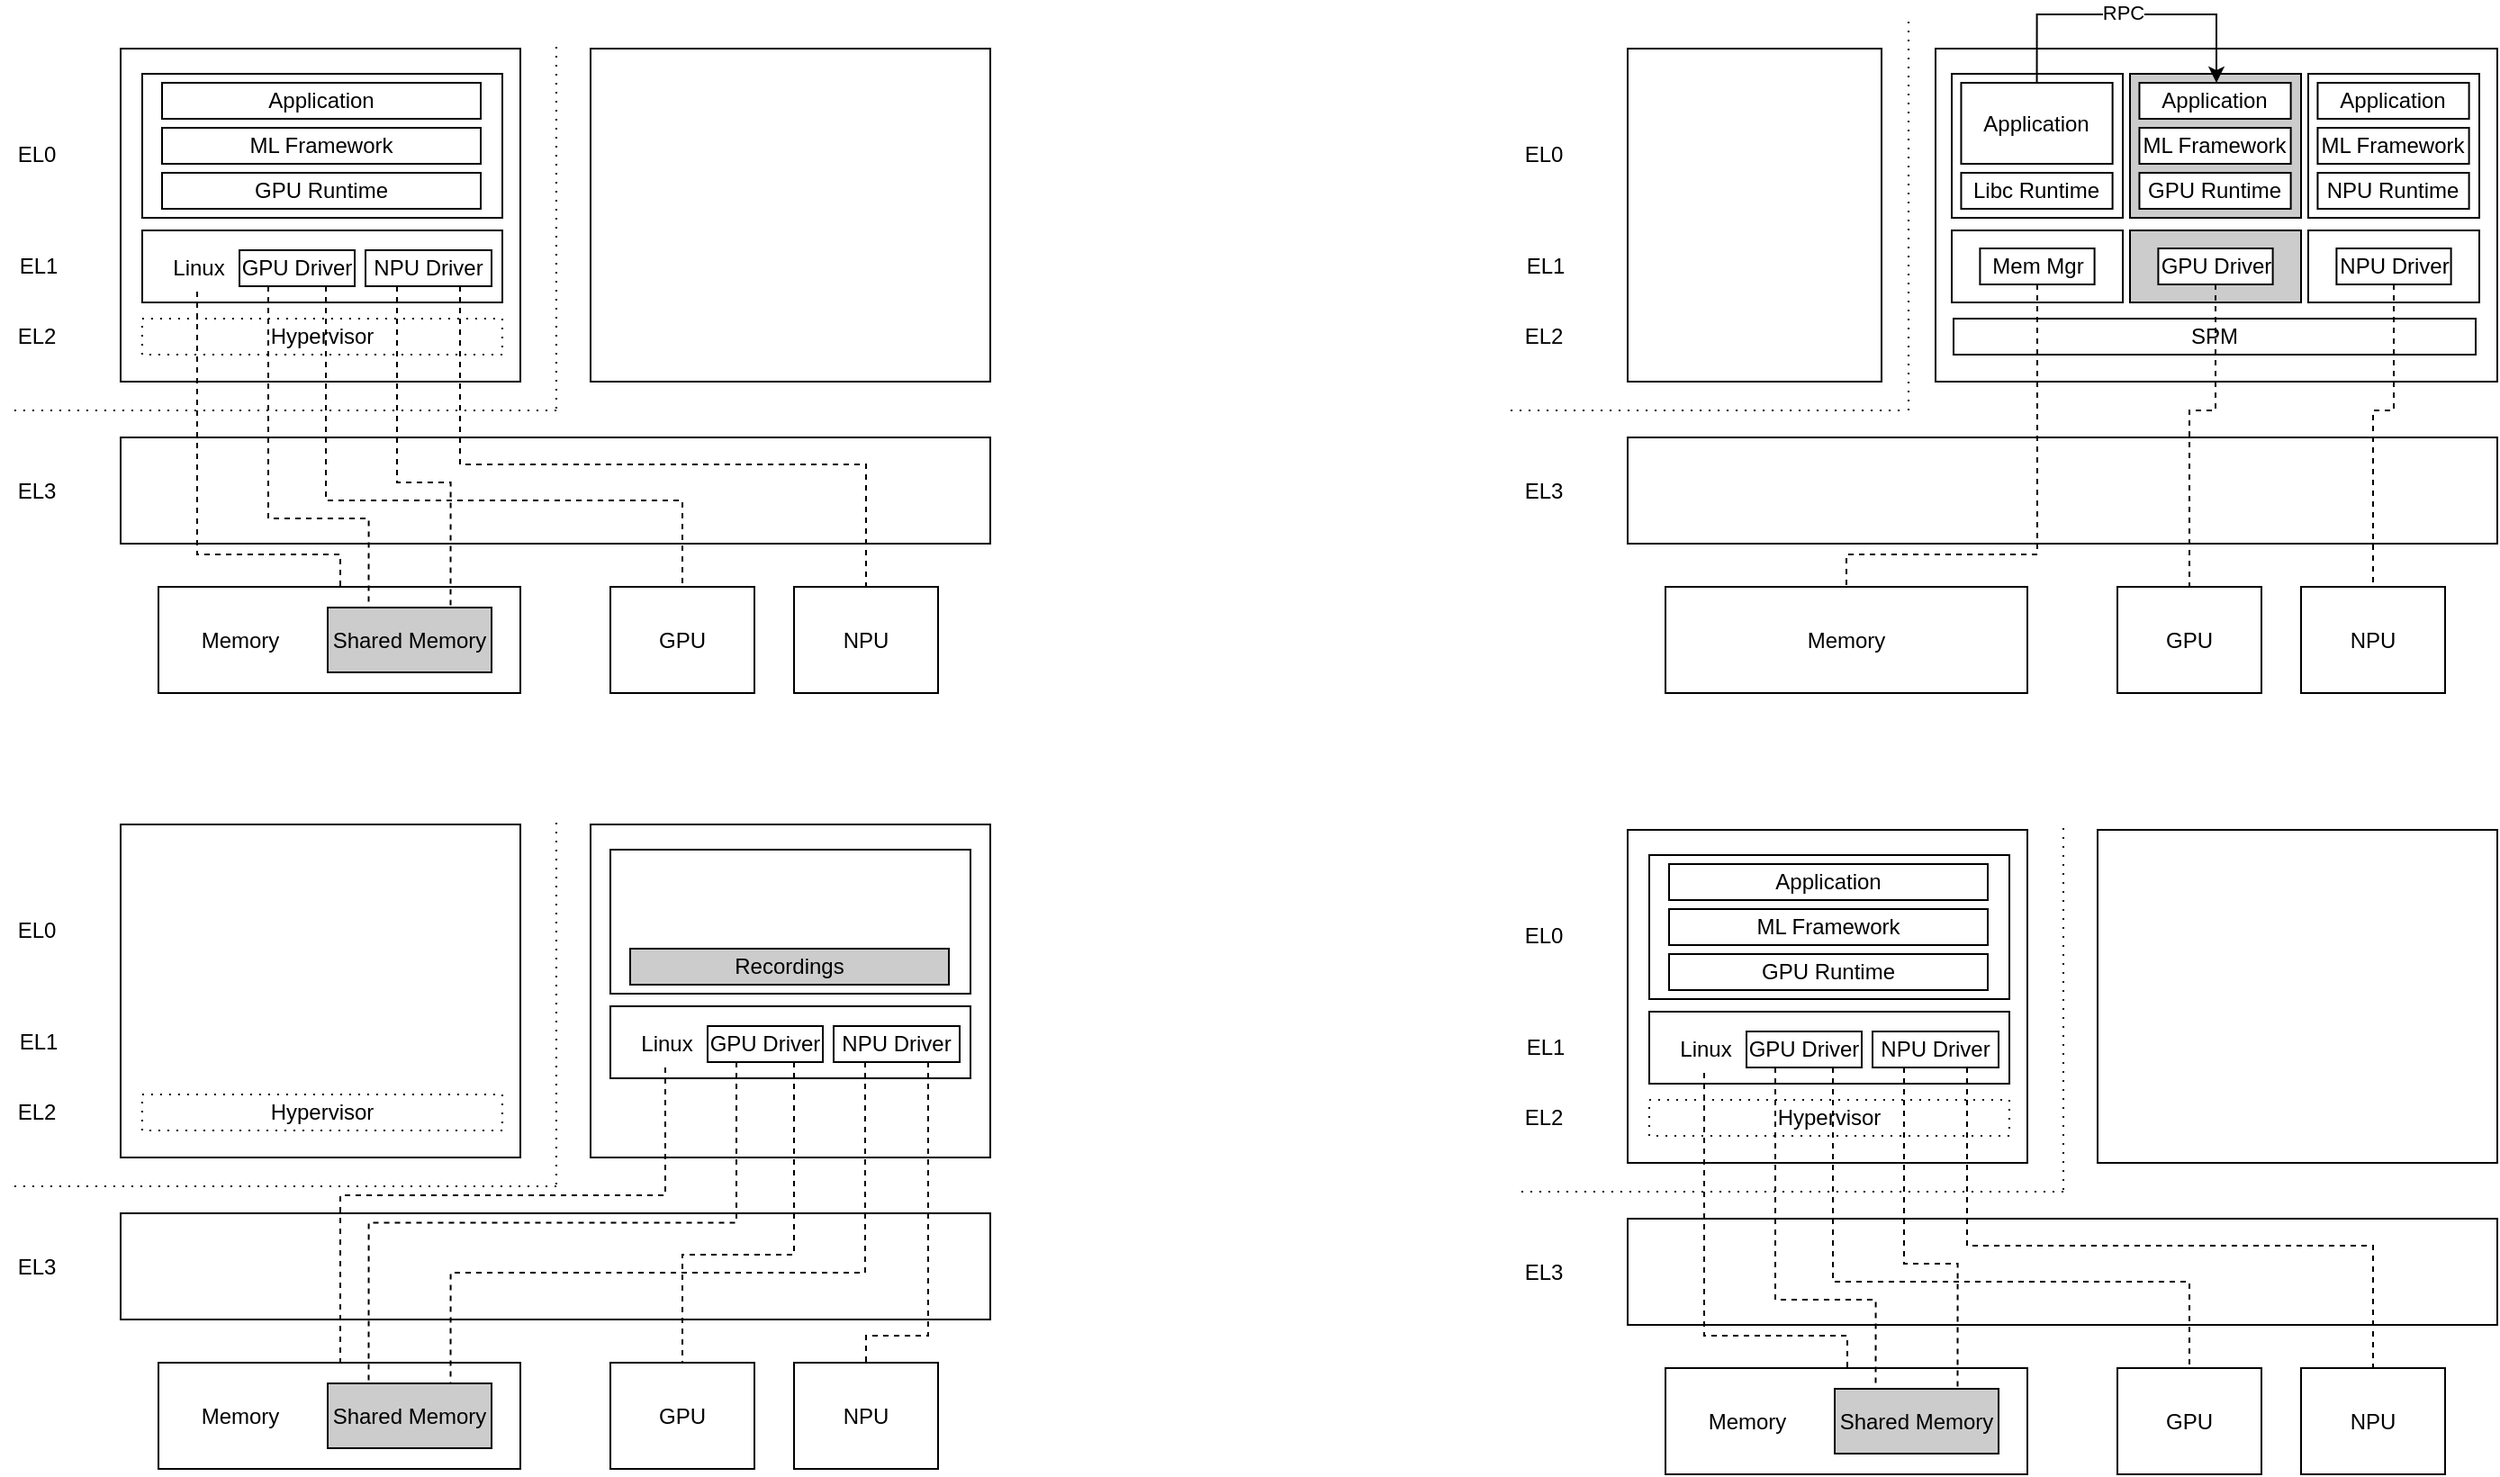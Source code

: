 <mxfile version="24.0.7" type="github">
  <diagram name="第 1 页" id="BE_PAi5nMcG8C3IbTK2u">
    <mxGraphModel dx="607" dy="759" grid="0" gridSize="10" guides="1" tooltips="1" connect="1" arrows="1" fold="1" page="1" pageScale="1" pageWidth="827" pageHeight="1169" math="0" shadow="0">
      <root>
        <mxCell id="0" />
        <mxCell id="1" parent="0" />
        <mxCell id="-0u8-a2et9ouTV1f9GOQ-1" value="" style="rounded=0;whiteSpace=wrap;html=1;" vertex="1" parent="1">
          <mxGeometry x="1180" y="39" width="222" height="185" as="geometry" />
        </mxCell>
        <mxCell id="-0u8-a2et9ouTV1f9GOQ-2" value="" style="rounded=0;whiteSpace=wrap;html=1;" vertex="1" parent="1">
          <mxGeometry x="919" y="39" width="222" height="185" as="geometry" />
        </mxCell>
        <mxCell id="-0u8-a2et9ouTV1f9GOQ-3" value="" style="rounded=0;whiteSpace=wrap;html=1;" vertex="1" parent="1">
          <mxGeometry x="931" y="140" width="200" height="40" as="geometry" />
        </mxCell>
        <mxCell id="-0u8-a2et9ouTV1f9GOQ-4" value="" style="rounded=0;whiteSpace=wrap;html=1;" vertex="1" parent="1">
          <mxGeometry x="931" y="53" width="200" height="80" as="geometry" />
        </mxCell>
        <mxCell id="-0u8-a2et9ouTV1f9GOQ-5" value="GPU Driver" style="rounded=0;whiteSpace=wrap;html=1;fillStyle=auto;fillColor=#FFFFFF;" vertex="1" parent="1">
          <mxGeometry x="985" y="151" width="64" height="20" as="geometry" />
        </mxCell>
        <mxCell id="-0u8-a2et9ouTV1f9GOQ-6" value="EL1" style="text;html=1;align=center;verticalAlign=middle;resizable=0;points=[];autosize=1;strokeColor=none;fillColor=none;rounded=0;" vertex="1" parent="1">
          <mxGeometry x="852.5" y="145" width="40" height="30" as="geometry" />
        </mxCell>
        <mxCell id="-0u8-a2et9ouTV1f9GOQ-7" value="EL0" style="text;html=1;align=center;verticalAlign=middle;resizable=0;points=[];autosize=1;strokeColor=none;fillColor=none;rounded=0;" vertex="1" parent="1">
          <mxGeometry x="852" y="83" width="40" height="30" as="geometry" />
        </mxCell>
        <mxCell id="-0u8-a2et9ouTV1f9GOQ-8" value="Hypervisor" style="rounded=0;whiteSpace=wrap;html=1;dashed=1;dashPattern=1 4;" vertex="1" parent="1">
          <mxGeometry x="931" y="189" width="200" height="20" as="geometry" />
        </mxCell>
        <mxCell id="-0u8-a2et9ouTV1f9GOQ-9" value="EL2" style="text;html=1;align=center;verticalAlign=middle;resizable=0;points=[];autosize=1;strokeColor=none;fillColor=none;rounded=0;" vertex="1" parent="1">
          <mxGeometry x="852" y="184" width="40" height="30" as="geometry" />
        </mxCell>
        <mxCell id="-0u8-a2et9ouTV1f9GOQ-10" value="EL3" style="text;html=1;align=center;verticalAlign=middle;resizable=0;points=[];autosize=1;strokeColor=none;fillColor=none;rounded=0;" vertex="1" parent="1">
          <mxGeometry x="852" y="269.5" width="40" height="30" as="geometry" />
        </mxCell>
        <mxCell id="-0u8-a2et9ouTV1f9GOQ-11" value="ML Framework" style="rounded=0;whiteSpace=wrap;html=1;fillStyle=auto;fillColor=#FFFFFF;" vertex="1" parent="1">
          <mxGeometry x="942" y="83" width="177" height="20" as="geometry" />
        </mxCell>
        <mxCell id="-0u8-a2et9ouTV1f9GOQ-12" value="GPU Runtime" style="rounded=0;whiteSpace=wrap;html=1;fillStyle=auto;fillColor=#FFFFFF;" vertex="1" parent="1">
          <mxGeometry x="942" y="108" width="177" height="20" as="geometry" />
        </mxCell>
        <mxCell id="-0u8-a2et9ouTV1f9GOQ-13" value="Application" style="rounded=0;whiteSpace=wrap;html=1;fillStyle=auto;fillColor=#FFFFFF;" vertex="1" parent="1">
          <mxGeometry x="942" y="58" width="177" height="20" as="geometry" />
        </mxCell>
        <mxCell id="-0u8-a2et9ouTV1f9GOQ-14" value="" style="rounded=0;whiteSpace=wrap;html=1;" vertex="1" parent="1">
          <mxGeometry x="919" y="255" width="483" height="59" as="geometry" />
        </mxCell>
        <mxCell id="-0u8-a2et9ouTV1f9GOQ-15" value="" style="rounded=0;whiteSpace=wrap;html=1;" vertex="1" parent="1">
          <mxGeometry x="940" y="338" width="201" height="59" as="geometry" />
        </mxCell>
        <mxCell id="-0u8-a2et9ouTV1f9GOQ-16" value="GPU" style="rounded=0;whiteSpace=wrap;html=1;" vertex="1" parent="1">
          <mxGeometry x="1191" y="338" width="80" height="59" as="geometry" />
        </mxCell>
        <mxCell id="-0u8-a2et9ouTV1f9GOQ-17" value="NPU" style="rounded=0;whiteSpace=wrap;html=1;" vertex="1" parent="1">
          <mxGeometry x="1293" y="338" width="80" height="59" as="geometry" />
        </mxCell>
        <mxCell id="-0u8-a2et9ouTV1f9GOQ-33" style="edgeStyle=orthogonalEdgeStyle;rounded=0;orthogonalLoop=1;jettySize=auto;html=1;dashed=1;endArrow=none;endFill=0;" edge="1" parent="1" source="-0u8-a2et9ouTV1f9GOQ-34" target="-0u8-a2et9ouTV1f9GOQ-15">
          <mxGeometry relative="1" as="geometry">
            <Array as="points">
              <mxPoint x="962" y="320" />
              <mxPoint x="1041" y="320" />
            </Array>
          </mxGeometry>
        </mxCell>
        <mxCell id="-0u8-a2et9ouTV1f9GOQ-34" value="Linux" style="text;html=1;align=center;verticalAlign=middle;resizable=0;points=[];autosize=1;strokeColor=none;fillColor=none;rounded=0;" vertex="1" parent="1">
          <mxGeometry x="938" y="148" width="47" height="26" as="geometry" />
        </mxCell>
        <mxCell id="-0u8-a2et9ouTV1f9GOQ-36" style="edgeStyle=orthogonalEdgeStyle;rounded=0;orthogonalLoop=1;jettySize=auto;html=1;dashed=1;endArrow=none;endFill=0;exitX=0.75;exitY=1;exitDx=0;exitDy=0;" edge="1" parent="1" source="-0u8-a2et9ouTV1f9GOQ-77" target="-0u8-a2et9ouTV1f9GOQ-17">
          <mxGeometry relative="1" as="geometry">
            <Array as="points">
              <mxPoint x="1108" y="270" />
              <mxPoint x="1333" y="270" />
            </Array>
            <mxPoint x="1343.5" y="170" as="sourcePoint" />
          </mxGeometry>
        </mxCell>
        <mxCell id="-0u8-a2et9ouTV1f9GOQ-37" value="" style="endArrow=none;dashed=1;html=1;rounded=0;dashPattern=1 4;" edge="1" parent="1">
          <mxGeometry width="50" height="50" relative="1" as="geometry">
            <mxPoint x="1161" y="239" as="sourcePoint" />
            <mxPoint x="1161" y="36" as="targetPoint" />
          </mxGeometry>
        </mxCell>
        <mxCell id="-0u8-a2et9ouTV1f9GOQ-38" value="" style="endArrow=none;dashed=1;html=1;rounded=0;dashPattern=1 4;" edge="1" parent="1">
          <mxGeometry width="50" height="50" relative="1" as="geometry">
            <mxPoint x="1161" y="240" as="sourcePoint" />
            <mxPoint x="859" y="240" as="targetPoint" />
          </mxGeometry>
        </mxCell>
        <mxCell id="-0u8-a2et9ouTV1f9GOQ-39" value="" style="rounded=0;whiteSpace=wrap;html=1;" vertex="1" parent="1">
          <mxGeometry x="1927" y="39" width="312" height="185" as="geometry" />
        </mxCell>
        <mxCell id="-0u8-a2et9ouTV1f9GOQ-40" value="" style="rounded=0;whiteSpace=wrap;html=1;" vertex="1" parent="1">
          <mxGeometry x="1756" y="39" width="141" height="185" as="geometry" />
        </mxCell>
        <mxCell id="-0u8-a2et9ouTV1f9GOQ-44" value="EL1" style="text;html=1;align=center;verticalAlign=middle;resizable=0;points=[];autosize=1;strokeColor=none;fillColor=none;rounded=0;" vertex="1" parent="1">
          <mxGeometry x="1689.5" y="145" width="40" height="30" as="geometry" />
        </mxCell>
        <mxCell id="-0u8-a2et9ouTV1f9GOQ-45" value="EL0" style="text;html=1;align=center;verticalAlign=middle;resizable=0;points=[];autosize=1;strokeColor=none;fillColor=none;rounded=0;" vertex="1" parent="1">
          <mxGeometry x="1689" y="83" width="40" height="30" as="geometry" />
        </mxCell>
        <mxCell id="-0u8-a2et9ouTV1f9GOQ-47" value="EL2" style="text;html=1;align=center;verticalAlign=middle;resizable=0;points=[];autosize=1;strokeColor=none;fillColor=none;rounded=0;" vertex="1" parent="1">
          <mxGeometry x="1689" y="184" width="40" height="30" as="geometry" />
        </mxCell>
        <mxCell id="-0u8-a2et9ouTV1f9GOQ-48" value="EL3" style="text;html=1;align=center;verticalAlign=middle;resizable=0;points=[];autosize=1;strokeColor=none;fillColor=none;rounded=0;" vertex="1" parent="1">
          <mxGeometry x="1689" y="269.5" width="40" height="30" as="geometry" />
        </mxCell>
        <mxCell id="-0u8-a2et9ouTV1f9GOQ-52" value="" style="rounded=0;whiteSpace=wrap;html=1;" vertex="1" parent="1">
          <mxGeometry x="1756" y="255" width="483" height="59" as="geometry" />
        </mxCell>
        <mxCell id="-0u8-a2et9ouTV1f9GOQ-53" value="Memory" style="rounded=0;whiteSpace=wrap;html=1;" vertex="1" parent="1">
          <mxGeometry x="1777" y="338" width="201" height="59" as="geometry" />
        </mxCell>
        <mxCell id="-0u8-a2et9ouTV1f9GOQ-54" value="GPU" style="rounded=0;whiteSpace=wrap;html=1;" vertex="1" parent="1">
          <mxGeometry x="2028" y="338" width="80" height="59" as="geometry" />
        </mxCell>
        <mxCell id="-0u8-a2et9ouTV1f9GOQ-55" value="NPU" style="rounded=0;whiteSpace=wrap;html=1;" vertex="1" parent="1">
          <mxGeometry x="2130" y="338" width="80" height="59" as="geometry" />
        </mxCell>
        <mxCell id="-0u8-a2et9ouTV1f9GOQ-56" value="SPM" style="rounded=0;whiteSpace=wrap;html=1;" vertex="1" parent="1">
          <mxGeometry x="1937" y="189" width="290" height="20" as="geometry" />
        </mxCell>
        <mxCell id="-0u8-a2et9ouTV1f9GOQ-57" value="" style="group" vertex="1" connectable="0" parent="1">
          <mxGeometry x="2035" y="53" width="95" height="127" as="geometry" />
        </mxCell>
        <mxCell id="-0u8-a2et9ouTV1f9GOQ-58" value="" style="rounded=0;whiteSpace=wrap;html=1;fillColor=#CCCCCC;" vertex="1" parent="-0u8-a2et9ouTV1f9GOQ-57">
          <mxGeometry y="87" width="95" height="40" as="geometry" />
        </mxCell>
        <mxCell id="-0u8-a2et9ouTV1f9GOQ-59" value="" style="rounded=0;whiteSpace=wrap;html=1;fillColor=#CCCCCC;" vertex="1" parent="-0u8-a2et9ouTV1f9GOQ-57">
          <mxGeometry width="95" height="80" as="geometry" />
        </mxCell>
        <mxCell id="-0u8-a2et9ouTV1f9GOQ-60" value="GPU Driver" style="rounded=0;whiteSpace=wrap;html=1;fillStyle=auto;fillColor=#FFFFFF;" vertex="1" parent="-0u8-a2et9ouTV1f9GOQ-57">
          <mxGeometry x="15.704" y="97" width="63.592" height="20" as="geometry" />
        </mxCell>
        <mxCell id="-0u8-a2et9ouTV1f9GOQ-61" value="ML Framework" style="rounded=0;whiteSpace=wrap;html=1;fillStyle=auto;fillColor=#FFFFFF;" vertex="1" parent="-0u8-a2et9ouTV1f9GOQ-57">
          <mxGeometry x="5.225" y="30" width="84.075" height="20" as="geometry" />
        </mxCell>
        <mxCell id="-0u8-a2et9ouTV1f9GOQ-62" value="GPU Runtime" style="rounded=0;whiteSpace=wrap;html=1;fillStyle=auto;fillColor=#FFFFFF;" vertex="1" parent="-0u8-a2et9ouTV1f9GOQ-57">
          <mxGeometry x="5.225" y="55" width="84.075" height="20" as="geometry" />
        </mxCell>
        <mxCell id="-0u8-a2et9ouTV1f9GOQ-63" value="Application" style="rounded=0;whiteSpace=wrap;html=1;fillStyle=auto;fillColor=#FFFFFF;" vertex="1" parent="-0u8-a2et9ouTV1f9GOQ-57">
          <mxGeometry x="5.225" y="5" width="84.075" height="20" as="geometry" />
        </mxCell>
        <mxCell id="-0u8-a2et9ouTV1f9GOQ-64" value="" style="group" vertex="1" connectable="0" parent="1">
          <mxGeometry x="2134" y="53" width="95" height="127" as="geometry" />
        </mxCell>
        <mxCell id="-0u8-a2et9ouTV1f9GOQ-65" value="" style="rounded=0;whiteSpace=wrap;html=1;" vertex="1" parent="-0u8-a2et9ouTV1f9GOQ-64">
          <mxGeometry y="87" width="95" height="40" as="geometry" />
        </mxCell>
        <mxCell id="-0u8-a2et9ouTV1f9GOQ-66" value="" style="rounded=0;whiteSpace=wrap;html=1;" vertex="1" parent="-0u8-a2et9ouTV1f9GOQ-64">
          <mxGeometry width="95" height="80" as="geometry" />
        </mxCell>
        <mxCell id="-0u8-a2et9ouTV1f9GOQ-67" value="NPU Driver" style="rounded=0;whiteSpace=wrap;html=1;fillStyle=auto;fillColor=#FFFFFF;" vertex="1" parent="-0u8-a2et9ouTV1f9GOQ-64">
          <mxGeometry x="15.704" y="97" width="63.592" height="20" as="geometry" />
        </mxCell>
        <mxCell id="-0u8-a2et9ouTV1f9GOQ-68" value="ML Framework" style="rounded=0;whiteSpace=wrap;html=1;fillStyle=auto;fillColor=#FFFFFF;" vertex="1" parent="-0u8-a2et9ouTV1f9GOQ-64">
          <mxGeometry x="5.225" y="30" width="84.075" height="20" as="geometry" />
        </mxCell>
        <mxCell id="-0u8-a2et9ouTV1f9GOQ-69" value="NPU Runtime" style="rounded=0;whiteSpace=wrap;html=1;fillStyle=auto;fillColor=#FFFFFF;" vertex="1" parent="-0u8-a2et9ouTV1f9GOQ-64">
          <mxGeometry x="5.225" y="55" width="84.075" height="20" as="geometry" />
        </mxCell>
        <mxCell id="-0u8-a2et9ouTV1f9GOQ-70" value="Application" style="rounded=0;whiteSpace=wrap;html=1;fillStyle=auto;fillColor=#FFFFFF;" vertex="1" parent="-0u8-a2et9ouTV1f9GOQ-64">
          <mxGeometry x="5.225" y="5" width="84.075" height="20" as="geometry" />
        </mxCell>
        <mxCell id="-0u8-a2et9ouTV1f9GOQ-73" style="edgeStyle=orthogonalEdgeStyle;rounded=0;orthogonalLoop=1;jettySize=auto;html=1;dashed=1;endArrow=none;endFill=0;" edge="1" parent="1" source="-0u8-a2et9ouTV1f9GOQ-60" target="-0u8-a2et9ouTV1f9GOQ-54">
          <mxGeometry relative="1" as="geometry">
            <Array as="points">
              <mxPoint x="2083" y="240" />
              <mxPoint x="2068" y="240" />
            </Array>
          </mxGeometry>
        </mxCell>
        <mxCell id="-0u8-a2et9ouTV1f9GOQ-74" style="edgeStyle=orthogonalEdgeStyle;rounded=0;orthogonalLoop=1;jettySize=auto;html=1;dashed=1;endArrow=none;endFill=0;" edge="1" parent="1" source="-0u8-a2et9ouTV1f9GOQ-67" target="-0u8-a2et9ouTV1f9GOQ-55">
          <mxGeometry relative="1" as="geometry">
            <Array as="points">
              <mxPoint x="2182" y="240" />
              <mxPoint x="2170" y="240" />
            </Array>
          </mxGeometry>
        </mxCell>
        <mxCell id="-0u8-a2et9ouTV1f9GOQ-75" value="" style="endArrow=none;dashed=1;html=1;rounded=0;dashPattern=1 4;" edge="1" parent="1">
          <mxGeometry width="50" height="50" relative="1" as="geometry">
            <mxPoint x="1912" y="240" as="sourcePoint" />
            <mxPoint x="1912" y="22" as="targetPoint" />
          </mxGeometry>
        </mxCell>
        <mxCell id="-0u8-a2et9ouTV1f9GOQ-76" value="" style="endArrow=none;dashed=1;html=1;rounded=0;dashPattern=1 4;" edge="1" parent="1">
          <mxGeometry width="50" height="50" relative="1" as="geometry">
            <mxPoint x="1907" y="240" as="sourcePoint" />
            <mxPoint x="1687" y="240" as="targetPoint" />
          </mxGeometry>
        </mxCell>
        <mxCell id="-0u8-a2et9ouTV1f9GOQ-77" value="NPU Driver" style="rounded=0;whiteSpace=wrap;html=1;fillStyle=auto;fillColor=#FFFFFF;" vertex="1" parent="1">
          <mxGeometry x="1055" y="151" width="70" height="20" as="geometry" />
        </mxCell>
        <mxCell id="-0u8-a2et9ouTV1f9GOQ-78" style="edgeStyle=orthogonalEdgeStyle;rounded=0;orthogonalLoop=1;jettySize=auto;html=1;dashed=1;endArrow=none;endFill=0;exitX=0.75;exitY=1;exitDx=0;exitDy=0;entryX=0.5;entryY=0;entryDx=0;entryDy=0;" edge="1" parent="1" source="-0u8-a2et9ouTV1f9GOQ-5" target="-0u8-a2et9ouTV1f9GOQ-16">
          <mxGeometry relative="1" as="geometry">
            <Array as="points">
              <mxPoint x="1033" y="290" />
              <mxPoint x="1231" y="290" />
            </Array>
            <mxPoint x="974" y="184" as="sourcePoint" />
            <mxPoint x="1051" y="348" as="targetPoint" />
          </mxGeometry>
        </mxCell>
        <mxCell id="-0u8-a2et9ouTV1f9GOQ-80" value="" style="group" vertex="1" connectable="0" parent="1">
          <mxGeometry x="1936" y="53" width="95" height="127" as="geometry" />
        </mxCell>
        <mxCell id="-0u8-a2et9ouTV1f9GOQ-81" value="" style="rounded=0;whiteSpace=wrap;html=1;" vertex="1" parent="-0u8-a2et9ouTV1f9GOQ-80">
          <mxGeometry y="87" width="95" height="40" as="geometry" />
        </mxCell>
        <mxCell id="-0u8-a2et9ouTV1f9GOQ-82" value="" style="rounded=0;whiteSpace=wrap;html=1;" vertex="1" parent="-0u8-a2et9ouTV1f9GOQ-80">
          <mxGeometry width="95" height="80" as="geometry" />
        </mxCell>
        <mxCell id="-0u8-a2et9ouTV1f9GOQ-83" value="Mem Mgr" style="rounded=0;whiteSpace=wrap;html=1;fillStyle=auto;fillColor=#FFFFFF;" vertex="1" parent="-0u8-a2et9ouTV1f9GOQ-80">
          <mxGeometry x="15.704" y="97" width="63.592" height="20" as="geometry" />
        </mxCell>
        <mxCell id="-0u8-a2et9ouTV1f9GOQ-85" value="Libc Runtime" style="rounded=0;whiteSpace=wrap;html=1;fillStyle=auto;fillColor=#FFFFFF;" vertex="1" parent="-0u8-a2et9ouTV1f9GOQ-80">
          <mxGeometry x="5.225" y="55" width="84.075" height="20" as="geometry" />
        </mxCell>
        <mxCell id="-0u8-a2et9ouTV1f9GOQ-86" value="Application" style="rounded=0;whiteSpace=wrap;html=1;fillStyle=auto;fillColor=#FFFFFF;" vertex="1" parent="-0u8-a2et9ouTV1f9GOQ-80">
          <mxGeometry x="5.23" y="5" width="84.08" height="45" as="geometry" />
        </mxCell>
        <mxCell id="-0u8-a2et9ouTV1f9GOQ-88" style="edgeStyle=orthogonalEdgeStyle;rounded=0;orthogonalLoop=1;jettySize=auto;html=1;dashed=1;endArrow=none;endFill=0;exitX=0.5;exitY=1;exitDx=0;exitDy=0;entryX=0.5;entryY=0;entryDx=0;entryDy=0;" edge="1" parent="1" source="-0u8-a2et9ouTV1f9GOQ-83" target="-0u8-a2et9ouTV1f9GOQ-53">
          <mxGeometry relative="1" as="geometry">
            <Array as="points">
              <mxPoint x="1984" y="320" />
              <mxPoint x="1878" y="320" />
            </Array>
            <mxPoint x="2086" y="180" as="sourcePoint" />
            <mxPoint x="2078" y="348" as="targetPoint" />
          </mxGeometry>
        </mxCell>
        <mxCell id="-0u8-a2et9ouTV1f9GOQ-89" style="edgeStyle=orthogonalEdgeStyle;rounded=0;orthogonalLoop=1;jettySize=auto;html=1;exitX=0.5;exitY=0;exitDx=0;exitDy=0;" edge="1" parent="1" source="-0u8-a2et9ouTV1f9GOQ-86" target="-0u8-a2et9ouTV1f9GOQ-63">
          <mxGeometry relative="1" as="geometry">
            <Array as="points">
              <mxPoint x="1983" y="20" />
              <mxPoint x="2083" y="20" />
            </Array>
          </mxGeometry>
        </mxCell>
        <mxCell id="-0u8-a2et9ouTV1f9GOQ-90" value="RPC" style="edgeLabel;html=1;align=center;verticalAlign=middle;resizable=0;points=[];" vertex="1" connectable="0" parent="-0u8-a2et9ouTV1f9GOQ-89">
          <mxGeometry x="-0.025" y="-3" relative="1" as="geometry">
            <mxPoint y="-4" as="offset" />
          </mxGeometry>
        </mxCell>
        <mxCell id="-0u8-a2et9ouTV1f9GOQ-91" value="Memory" style="text;html=1;align=center;verticalAlign=middle;resizable=0;points=[];autosize=1;strokeColor=none;fillColor=none;" vertex="1" parent="1">
          <mxGeometry x="950" y="352.5" width="70" height="30" as="geometry" />
        </mxCell>
        <mxCell id="-0u8-a2et9ouTV1f9GOQ-92" value="Shared Memory" style="rounded=0;whiteSpace=wrap;html=1;fillStyle=auto;fillColor=#CCCCCC;gradientColor=none;" vertex="1" parent="1">
          <mxGeometry x="1034" y="349.5" width="91" height="36" as="geometry" />
        </mxCell>
        <mxCell id="-0u8-a2et9ouTV1f9GOQ-93" style="edgeStyle=orthogonalEdgeStyle;rounded=0;orthogonalLoop=1;jettySize=auto;html=1;dashed=1;endArrow=none;endFill=0;exitX=0.25;exitY=1;exitDx=0;exitDy=0;entryX=0.25;entryY=0;entryDx=0;entryDy=0;" edge="1" parent="1" source="-0u8-a2et9ouTV1f9GOQ-5" target="-0u8-a2et9ouTV1f9GOQ-92">
          <mxGeometry relative="1" as="geometry">
            <Array as="points">
              <mxPoint x="1001" y="300" />
              <mxPoint x="1057" y="300" />
            </Array>
            <mxPoint x="980" y="420" as="sourcePoint" />
            <mxPoint x="1160" y="460" as="targetPoint" />
          </mxGeometry>
        </mxCell>
        <mxCell id="-0u8-a2et9ouTV1f9GOQ-94" style="edgeStyle=orthogonalEdgeStyle;rounded=0;orthogonalLoop=1;jettySize=auto;html=1;dashed=1;endArrow=none;endFill=0;exitX=0.25;exitY=1;exitDx=0;exitDy=0;entryX=0.75;entryY=0;entryDx=0;entryDy=0;" edge="1" parent="1" source="-0u8-a2et9ouTV1f9GOQ-77" target="-0u8-a2et9ouTV1f9GOQ-92">
          <mxGeometry relative="1" as="geometry">
            <Array as="points">
              <mxPoint x="1073" y="280" />
              <mxPoint x="1102" y="280" />
            </Array>
            <mxPoint x="1118" y="181" as="sourcePoint" />
            <mxPoint x="1343" y="348" as="targetPoint" />
          </mxGeometry>
        </mxCell>
        <mxCell id="-0u8-a2et9ouTV1f9GOQ-95" value="" style="rounded=0;whiteSpace=wrap;html=1;" vertex="1" parent="1">
          <mxGeometry x="1180" y="470" width="222" height="185" as="geometry" />
        </mxCell>
        <mxCell id="-0u8-a2et9ouTV1f9GOQ-96" value="" style="rounded=0;whiteSpace=wrap;html=1;" vertex="1" parent="1">
          <mxGeometry x="919" y="470" width="222" height="185" as="geometry" />
        </mxCell>
        <mxCell id="-0u8-a2et9ouTV1f9GOQ-97" value="" style="rounded=0;whiteSpace=wrap;html=1;" vertex="1" parent="1">
          <mxGeometry x="1191" y="571" width="200" height="40" as="geometry" />
        </mxCell>
        <mxCell id="-0u8-a2et9ouTV1f9GOQ-98" value="" style="rounded=0;whiteSpace=wrap;html=1;" vertex="1" parent="1">
          <mxGeometry x="1191" y="484" width="200" height="80" as="geometry" />
        </mxCell>
        <mxCell id="-0u8-a2et9ouTV1f9GOQ-99" value="GPU Driver" style="rounded=0;whiteSpace=wrap;html=1;fillStyle=auto;fillColor=#FFFFFF;" vertex="1" parent="1">
          <mxGeometry x="1245" y="582" width="64" height="20" as="geometry" />
        </mxCell>
        <mxCell id="-0u8-a2et9ouTV1f9GOQ-100" value="EL1" style="text;html=1;align=center;verticalAlign=middle;resizable=0;points=[];autosize=1;strokeColor=none;fillColor=none;rounded=0;" vertex="1" parent="1">
          <mxGeometry x="852.5" y="576" width="40" height="30" as="geometry" />
        </mxCell>
        <mxCell id="-0u8-a2et9ouTV1f9GOQ-101" value="EL0" style="text;html=1;align=center;verticalAlign=middle;resizable=0;points=[];autosize=1;strokeColor=none;fillColor=none;rounded=0;" vertex="1" parent="1">
          <mxGeometry x="852" y="514" width="40" height="30" as="geometry" />
        </mxCell>
        <mxCell id="-0u8-a2et9ouTV1f9GOQ-102" value="Hypervisor" style="rounded=0;whiteSpace=wrap;html=1;dashed=1;dashPattern=1 4;" vertex="1" parent="1">
          <mxGeometry x="931" y="620" width="200" height="20" as="geometry" />
        </mxCell>
        <mxCell id="-0u8-a2et9ouTV1f9GOQ-103" value="EL2" style="text;html=1;align=center;verticalAlign=middle;resizable=0;points=[];autosize=1;strokeColor=none;fillColor=none;rounded=0;" vertex="1" parent="1">
          <mxGeometry x="852" y="615" width="40" height="30" as="geometry" />
        </mxCell>
        <mxCell id="-0u8-a2et9ouTV1f9GOQ-104" value="EL3" style="text;html=1;align=center;verticalAlign=middle;resizable=0;points=[];autosize=1;strokeColor=none;fillColor=none;rounded=0;" vertex="1" parent="1">
          <mxGeometry x="852" y="700.5" width="40" height="30" as="geometry" />
        </mxCell>
        <mxCell id="-0u8-a2et9ouTV1f9GOQ-106" value="Recordings" style="rounded=0;whiteSpace=wrap;html=1;fillStyle=auto;fillColor=#CCCCCC;" vertex="1" parent="1">
          <mxGeometry x="1202" y="539" width="177" height="20" as="geometry" />
        </mxCell>
        <mxCell id="-0u8-a2et9ouTV1f9GOQ-108" value="" style="rounded=0;whiteSpace=wrap;html=1;" vertex="1" parent="1">
          <mxGeometry x="919" y="686" width="483" height="59" as="geometry" />
        </mxCell>
        <mxCell id="-0u8-a2et9ouTV1f9GOQ-109" value="" style="rounded=0;whiteSpace=wrap;html=1;" vertex="1" parent="1">
          <mxGeometry x="940" y="769" width="201" height="59" as="geometry" />
        </mxCell>
        <mxCell id="-0u8-a2et9ouTV1f9GOQ-110" value="GPU" style="rounded=0;whiteSpace=wrap;html=1;" vertex="1" parent="1">
          <mxGeometry x="1191" y="769" width="80" height="59" as="geometry" />
        </mxCell>
        <mxCell id="-0u8-a2et9ouTV1f9GOQ-111" value="NPU" style="rounded=0;whiteSpace=wrap;html=1;" vertex="1" parent="1">
          <mxGeometry x="1293" y="769" width="80" height="59" as="geometry" />
        </mxCell>
        <mxCell id="-0u8-a2et9ouTV1f9GOQ-112" style="edgeStyle=orthogonalEdgeStyle;rounded=0;orthogonalLoop=1;jettySize=auto;html=1;dashed=1;endArrow=none;endFill=0;" edge="1" parent="1" source="-0u8-a2et9ouTV1f9GOQ-113" target="-0u8-a2et9ouTV1f9GOQ-109">
          <mxGeometry relative="1" as="geometry">
            <Array as="points">
              <mxPoint x="1222" y="676" />
              <mxPoint x="1041" y="676" />
            </Array>
          </mxGeometry>
        </mxCell>
        <mxCell id="-0u8-a2et9ouTV1f9GOQ-113" value="Linux" style="text;html=1;align=center;verticalAlign=middle;resizable=0;points=[];autosize=1;strokeColor=none;fillColor=none;rounded=0;" vertex="1" parent="1">
          <mxGeometry x="1198" y="579" width="47" height="26" as="geometry" />
        </mxCell>
        <mxCell id="-0u8-a2et9ouTV1f9GOQ-114" style="edgeStyle=orthogonalEdgeStyle;rounded=0;orthogonalLoop=1;jettySize=auto;html=1;dashed=1;endArrow=none;endFill=0;exitX=0.75;exitY=1;exitDx=0;exitDy=0;" edge="1" parent="1" source="-0u8-a2et9ouTV1f9GOQ-117" target="-0u8-a2et9ouTV1f9GOQ-111">
          <mxGeometry relative="1" as="geometry">
            <Array as="points">
              <mxPoint x="1368" y="754" />
              <mxPoint x="1333" y="754" />
            </Array>
            <mxPoint x="1343.5" y="601" as="sourcePoint" />
          </mxGeometry>
        </mxCell>
        <mxCell id="-0u8-a2et9ouTV1f9GOQ-115" value="" style="endArrow=none;dashed=1;html=1;rounded=0;dashPattern=1 4;" edge="1" parent="1">
          <mxGeometry width="50" height="50" relative="1" as="geometry">
            <mxPoint x="1161" y="670" as="sourcePoint" />
            <mxPoint x="1161" y="467" as="targetPoint" />
          </mxGeometry>
        </mxCell>
        <mxCell id="-0u8-a2et9ouTV1f9GOQ-116" value="" style="endArrow=none;dashed=1;html=1;rounded=0;dashPattern=1 4;" edge="1" parent="1">
          <mxGeometry width="50" height="50" relative="1" as="geometry">
            <mxPoint x="1161" y="671" as="sourcePoint" />
            <mxPoint x="859" y="671" as="targetPoint" />
          </mxGeometry>
        </mxCell>
        <mxCell id="-0u8-a2et9ouTV1f9GOQ-117" value="NPU Driver" style="rounded=0;whiteSpace=wrap;html=1;fillStyle=auto;fillColor=#FFFFFF;" vertex="1" parent="1">
          <mxGeometry x="1315" y="582" width="70" height="20" as="geometry" />
        </mxCell>
        <mxCell id="-0u8-a2et9ouTV1f9GOQ-118" style="edgeStyle=orthogonalEdgeStyle;rounded=0;orthogonalLoop=1;jettySize=auto;html=1;dashed=1;endArrow=none;endFill=0;exitX=0.75;exitY=1;exitDx=0;exitDy=0;entryX=0.5;entryY=0;entryDx=0;entryDy=0;" edge="1" parent="1" source="-0u8-a2et9ouTV1f9GOQ-99" target="-0u8-a2et9ouTV1f9GOQ-110">
          <mxGeometry relative="1" as="geometry">
            <Array as="points">
              <mxPoint x="1293" y="709" />
              <mxPoint x="1231" y="709" />
            </Array>
            <mxPoint x="974" y="615" as="sourcePoint" />
            <mxPoint x="1051" y="779" as="targetPoint" />
          </mxGeometry>
        </mxCell>
        <mxCell id="-0u8-a2et9ouTV1f9GOQ-119" value="Memory" style="text;html=1;align=center;verticalAlign=middle;resizable=0;points=[];autosize=1;strokeColor=none;fillColor=none;" vertex="1" parent="1">
          <mxGeometry x="950" y="783.5" width="70" height="30" as="geometry" />
        </mxCell>
        <mxCell id="-0u8-a2et9ouTV1f9GOQ-120" value="Shared Memory" style="rounded=0;whiteSpace=wrap;html=1;fillStyle=auto;fillColor=#CCCCCC;gradientColor=none;" vertex="1" parent="1">
          <mxGeometry x="1034" y="780.5" width="91" height="36" as="geometry" />
        </mxCell>
        <mxCell id="-0u8-a2et9ouTV1f9GOQ-121" style="edgeStyle=orthogonalEdgeStyle;rounded=0;orthogonalLoop=1;jettySize=auto;html=1;dashed=1;endArrow=none;endFill=0;exitX=0.25;exitY=1;exitDx=0;exitDy=0;entryX=0.25;entryY=0;entryDx=0;entryDy=0;" edge="1" parent="1" source="-0u8-a2et9ouTV1f9GOQ-99" target="-0u8-a2et9ouTV1f9GOQ-120">
          <mxGeometry relative="1" as="geometry">
            <mxPoint x="980" y="851" as="sourcePoint" />
            <mxPoint x="1160" y="891" as="targetPoint" />
          </mxGeometry>
        </mxCell>
        <mxCell id="-0u8-a2et9ouTV1f9GOQ-122" style="edgeStyle=orthogonalEdgeStyle;rounded=0;orthogonalLoop=1;jettySize=auto;html=1;dashed=1;endArrow=none;endFill=0;exitX=0.25;exitY=1;exitDx=0;exitDy=0;entryX=0.75;entryY=0;entryDx=0;entryDy=0;" edge="1" parent="1" source="-0u8-a2et9ouTV1f9GOQ-117" target="-0u8-a2et9ouTV1f9GOQ-120">
          <mxGeometry relative="1" as="geometry">
            <Array as="points">
              <mxPoint x="1333" y="719" />
              <mxPoint x="1102" y="719" />
            </Array>
            <mxPoint x="1118" y="612" as="sourcePoint" />
            <mxPoint x="1343" y="779" as="targetPoint" />
          </mxGeometry>
        </mxCell>
        <mxCell id="-0u8-a2et9ouTV1f9GOQ-123" value="" style="rounded=0;whiteSpace=wrap;html=1;" vertex="1" parent="1">
          <mxGeometry x="2017" y="473" width="222" height="185" as="geometry" />
        </mxCell>
        <mxCell id="-0u8-a2et9ouTV1f9GOQ-124" value="" style="rounded=0;whiteSpace=wrap;html=1;" vertex="1" parent="1">
          <mxGeometry x="1756" y="473" width="222" height="185" as="geometry" />
        </mxCell>
        <mxCell id="-0u8-a2et9ouTV1f9GOQ-125" value="" style="rounded=0;whiteSpace=wrap;html=1;" vertex="1" parent="1">
          <mxGeometry x="1768" y="574" width="200" height="40" as="geometry" />
        </mxCell>
        <mxCell id="-0u8-a2et9ouTV1f9GOQ-126" value="" style="rounded=0;whiteSpace=wrap;html=1;" vertex="1" parent="1">
          <mxGeometry x="1768" y="487" width="200" height="80" as="geometry" />
        </mxCell>
        <mxCell id="-0u8-a2et9ouTV1f9GOQ-127" value="GPU Driver" style="rounded=0;whiteSpace=wrap;html=1;fillStyle=auto;fillColor=#FFFFFF;" vertex="1" parent="1">
          <mxGeometry x="1822" y="585" width="64" height="20" as="geometry" />
        </mxCell>
        <mxCell id="-0u8-a2et9ouTV1f9GOQ-128" value="EL1" style="text;html=1;align=center;verticalAlign=middle;resizable=0;points=[];autosize=1;strokeColor=none;fillColor=none;rounded=0;" vertex="1" parent="1">
          <mxGeometry x="1689.5" y="579" width="40" height="30" as="geometry" />
        </mxCell>
        <mxCell id="-0u8-a2et9ouTV1f9GOQ-129" value="EL0" style="text;html=1;align=center;verticalAlign=middle;resizable=0;points=[];autosize=1;strokeColor=none;fillColor=none;rounded=0;" vertex="1" parent="1">
          <mxGeometry x="1689" y="517" width="40" height="30" as="geometry" />
        </mxCell>
        <mxCell id="-0u8-a2et9ouTV1f9GOQ-130" value="Hypervisor" style="rounded=0;whiteSpace=wrap;html=1;dashed=1;dashPattern=1 4;" vertex="1" parent="1">
          <mxGeometry x="1768" y="623" width="200" height="20" as="geometry" />
        </mxCell>
        <mxCell id="-0u8-a2et9ouTV1f9GOQ-131" value="EL2" style="text;html=1;align=center;verticalAlign=middle;resizable=0;points=[];autosize=1;strokeColor=none;fillColor=none;rounded=0;" vertex="1" parent="1">
          <mxGeometry x="1689" y="618" width="40" height="30" as="geometry" />
        </mxCell>
        <mxCell id="-0u8-a2et9ouTV1f9GOQ-132" value="EL3" style="text;html=1;align=center;verticalAlign=middle;resizable=0;points=[];autosize=1;strokeColor=none;fillColor=none;rounded=0;" vertex="1" parent="1">
          <mxGeometry x="1689" y="703.5" width="40" height="30" as="geometry" />
        </mxCell>
        <mxCell id="-0u8-a2et9ouTV1f9GOQ-133" value="ML Framework" style="rounded=0;whiteSpace=wrap;html=1;fillStyle=auto;fillColor=#FFFFFF;" vertex="1" parent="1">
          <mxGeometry x="1779" y="517" width="177" height="20" as="geometry" />
        </mxCell>
        <mxCell id="-0u8-a2et9ouTV1f9GOQ-134" value="GPU Runtime" style="rounded=0;whiteSpace=wrap;html=1;fillStyle=auto;fillColor=#FFFFFF;" vertex="1" parent="1">
          <mxGeometry x="1779" y="542" width="177" height="20" as="geometry" />
        </mxCell>
        <mxCell id="-0u8-a2et9ouTV1f9GOQ-135" value="Application" style="rounded=0;whiteSpace=wrap;html=1;fillStyle=auto;fillColor=#FFFFFF;" vertex="1" parent="1">
          <mxGeometry x="1779" y="492" width="177" height="20" as="geometry" />
        </mxCell>
        <mxCell id="-0u8-a2et9ouTV1f9GOQ-136" value="" style="rounded=0;whiteSpace=wrap;html=1;" vertex="1" parent="1">
          <mxGeometry x="1756" y="689" width="483" height="59" as="geometry" />
        </mxCell>
        <mxCell id="-0u8-a2et9ouTV1f9GOQ-137" value="" style="rounded=0;whiteSpace=wrap;html=1;" vertex="1" parent="1">
          <mxGeometry x="1777" y="772" width="201" height="59" as="geometry" />
        </mxCell>
        <mxCell id="-0u8-a2et9ouTV1f9GOQ-138" value="GPU" style="rounded=0;whiteSpace=wrap;html=1;" vertex="1" parent="1">
          <mxGeometry x="2028" y="772" width="80" height="59" as="geometry" />
        </mxCell>
        <mxCell id="-0u8-a2et9ouTV1f9GOQ-139" value="NPU" style="rounded=0;whiteSpace=wrap;html=1;" vertex="1" parent="1">
          <mxGeometry x="2130" y="772" width="80" height="59" as="geometry" />
        </mxCell>
        <mxCell id="-0u8-a2et9ouTV1f9GOQ-140" style="edgeStyle=orthogonalEdgeStyle;rounded=0;orthogonalLoop=1;jettySize=auto;html=1;dashed=1;endArrow=none;endFill=0;" edge="1" parent="1" source="-0u8-a2et9ouTV1f9GOQ-141" target="-0u8-a2et9ouTV1f9GOQ-137">
          <mxGeometry relative="1" as="geometry">
            <Array as="points">
              <mxPoint x="1799" y="754" />
              <mxPoint x="1878" y="754" />
            </Array>
          </mxGeometry>
        </mxCell>
        <mxCell id="-0u8-a2et9ouTV1f9GOQ-141" value="Linux" style="text;html=1;align=center;verticalAlign=middle;resizable=0;points=[];autosize=1;strokeColor=none;fillColor=none;rounded=0;" vertex="1" parent="1">
          <mxGeometry x="1775" y="582" width="47" height="26" as="geometry" />
        </mxCell>
        <mxCell id="-0u8-a2et9ouTV1f9GOQ-142" style="edgeStyle=orthogonalEdgeStyle;rounded=0;orthogonalLoop=1;jettySize=auto;html=1;dashed=1;endArrow=none;endFill=0;exitX=0.75;exitY=1;exitDx=0;exitDy=0;" edge="1" parent="1" source="-0u8-a2et9ouTV1f9GOQ-145" target="-0u8-a2et9ouTV1f9GOQ-139">
          <mxGeometry relative="1" as="geometry">
            <Array as="points">
              <mxPoint x="1945" y="704" />
              <mxPoint x="2170" y="704" />
            </Array>
            <mxPoint x="2180.5" y="604" as="sourcePoint" />
          </mxGeometry>
        </mxCell>
        <mxCell id="-0u8-a2et9ouTV1f9GOQ-143" value="" style="endArrow=none;dashed=1;html=1;rounded=0;dashPattern=1 4;" edge="1" parent="1">
          <mxGeometry width="50" height="50" relative="1" as="geometry">
            <mxPoint x="1998" y="673" as="sourcePoint" />
            <mxPoint x="1998" y="470" as="targetPoint" />
          </mxGeometry>
        </mxCell>
        <mxCell id="-0u8-a2et9ouTV1f9GOQ-144" value="" style="endArrow=none;dashed=1;html=1;rounded=0;dashPattern=1 4;" edge="1" parent="1">
          <mxGeometry width="50" height="50" relative="1" as="geometry">
            <mxPoint x="1998" y="674" as="sourcePoint" />
            <mxPoint x="1696" y="674" as="targetPoint" />
          </mxGeometry>
        </mxCell>
        <mxCell id="-0u8-a2et9ouTV1f9GOQ-145" value="NPU Driver" style="rounded=0;whiteSpace=wrap;html=1;fillStyle=auto;fillColor=#FFFFFF;" vertex="1" parent="1">
          <mxGeometry x="1892" y="585" width="70" height="20" as="geometry" />
        </mxCell>
        <mxCell id="-0u8-a2et9ouTV1f9GOQ-146" style="edgeStyle=orthogonalEdgeStyle;rounded=0;orthogonalLoop=1;jettySize=auto;html=1;dashed=1;endArrow=none;endFill=0;exitX=0.75;exitY=1;exitDx=0;exitDy=0;entryX=0.5;entryY=0;entryDx=0;entryDy=0;" edge="1" parent="1" source="-0u8-a2et9ouTV1f9GOQ-127" target="-0u8-a2et9ouTV1f9GOQ-138">
          <mxGeometry relative="1" as="geometry">
            <Array as="points">
              <mxPoint x="1870" y="724" />
              <mxPoint x="2068" y="724" />
            </Array>
            <mxPoint x="1811" y="618" as="sourcePoint" />
            <mxPoint x="1888" y="782" as="targetPoint" />
          </mxGeometry>
        </mxCell>
        <mxCell id="-0u8-a2et9ouTV1f9GOQ-147" value="Memory" style="text;html=1;align=center;verticalAlign=middle;resizable=0;points=[];autosize=1;strokeColor=none;fillColor=none;" vertex="1" parent="1">
          <mxGeometry x="1787" y="786.5" width="70" height="30" as="geometry" />
        </mxCell>
        <mxCell id="-0u8-a2et9ouTV1f9GOQ-148" value="Shared Memory" style="rounded=0;whiteSpace=wrap;html=1;fillStyle=auto;fillColor=#CCCCCC;gradientColor=none;" vertex="1" parent="1">
          <mxGeometry x="1871" y="783.5" width="91" height="36" as="geometry" />
        </mxCell>
        <mxCell id="-0u8-a2et9ouTV1f9GOQ-149" style="edgeStyle=orthogonalEdgeStyle;rounded=0;orthogonalLoop=1;jettySize=auto;html=1;dashed=1;endArrow=none;endFill=0;exitX=0.25;exitY=1;exitDx=0;exitDy=0;entryX=0.25;entryY=0;entryDx=0;entryDy=0;" edge="1" parent="1" source="-0u8-a2et9ouTV1f9GOQ-127" target="-0u8-a2et9ouTV1f9GOQ-148">
          <mxGeometry relative="1" as="geometry">
            <Array as="points">
              <mxPoint x="1838" y="734" />
              <mxPoint x="1894" y="734" />
            </Array>
            <mxPoint x="1817" y="854" as="sourcePoint" />
            <mxPoint x="1997" y="894" as="targetPoint" />
          </mxGeometry>
        </mxCell>
        <mxCell id="-0u8-a2et9ouTV1f9GOQ-150" style="edgeStyle=orthogonalEdgeStyle;rounded=0;orthogonalLoop=1;jettySize=auto;html=1;dashed=1;endArrow=none;endFill=0;exitX=0.25;exitY=1;exitDx=0;exitDy=0;entryX=0.75;entryY=0;entryDx=0;entryDy=0;" edge="1" parent="1" source="-0u8-a2et9ouTV1f9GOQ-145" target="-0u8-a2et9ouTV1f9GOQ-148">
          <mxGeometry relative="1" as="geometry">
            <Array as="points">
              <mxPoint x="1910" y="714" />
              <mxPoint x="1939" y="714" />
            </Array>
            <mxPoint x="1955" y="615" as="sourcePoint" />
            <mxPoint x="2180" y="782" as="targetPoint" />
          </mxGeometry>
        </mxCell>
      </root>
    </mxGraphModel>
  </diagram>
</mxfile>
